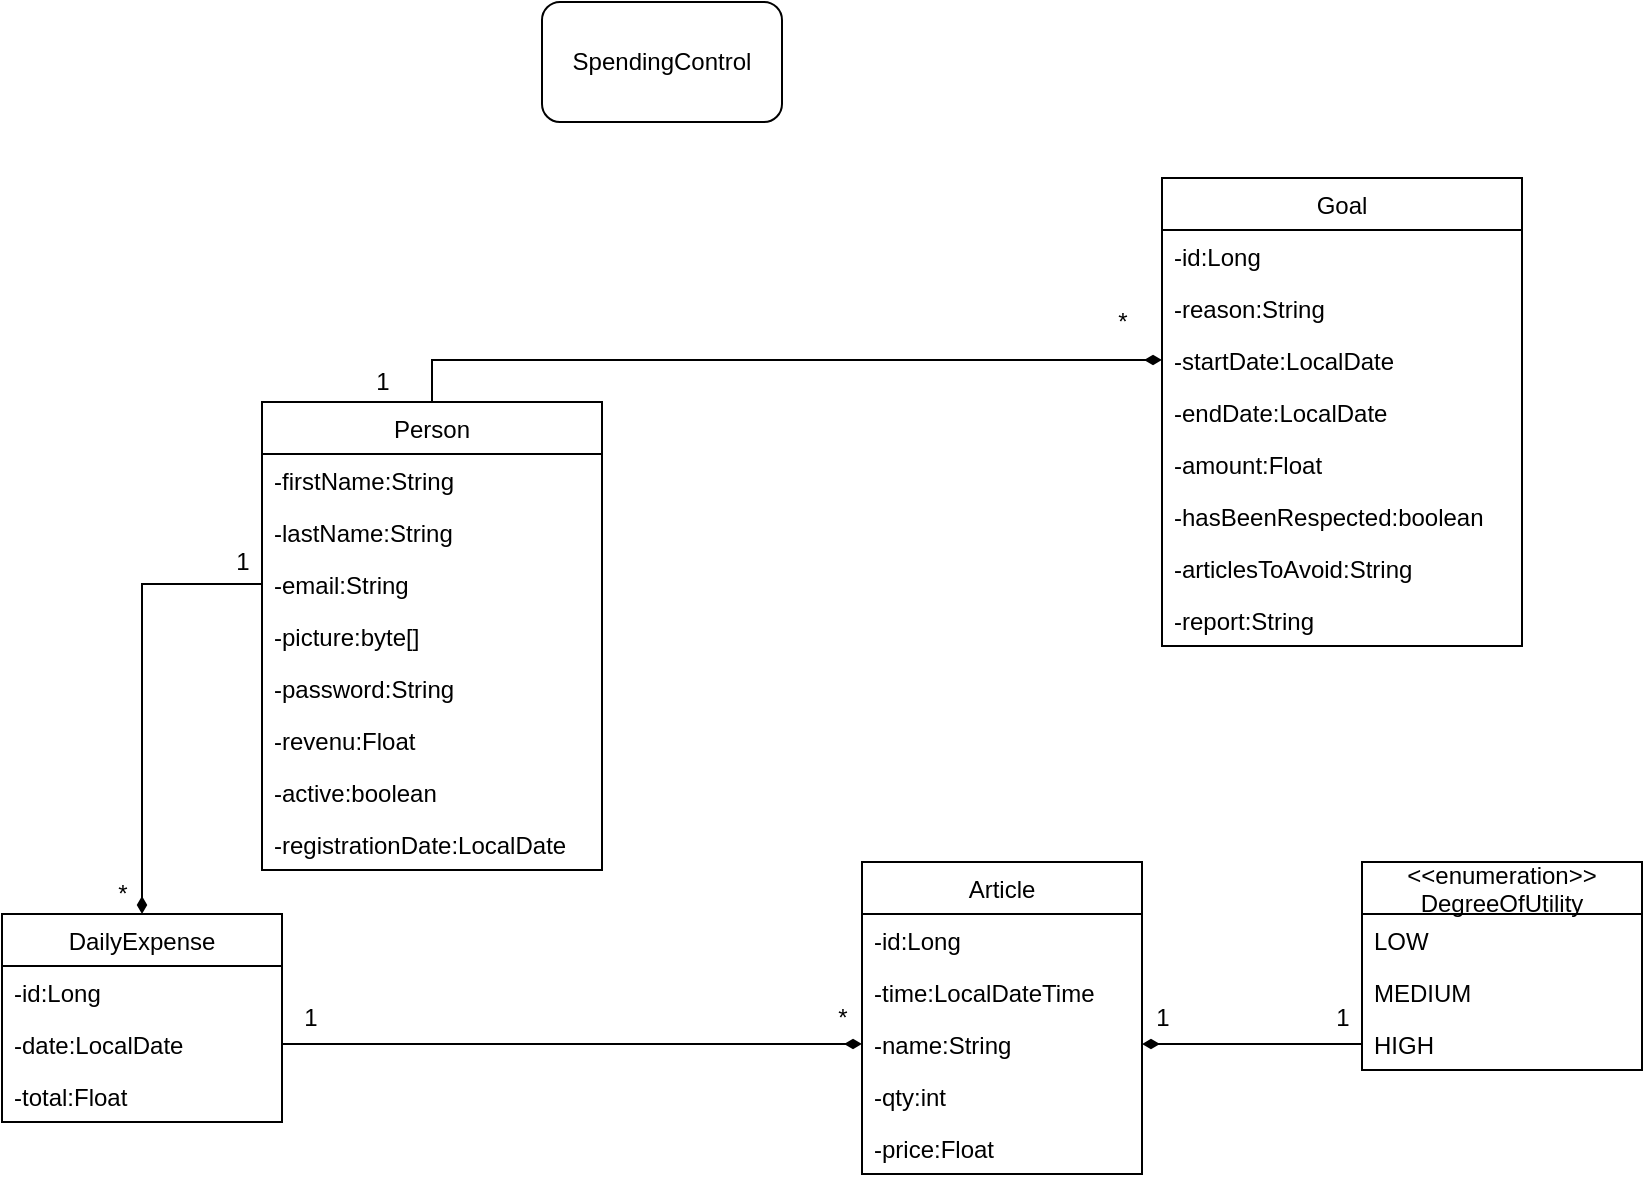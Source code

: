 <mxfile version="15.0.2" type="device"><diagram id="7PgZHXMlc-hrsGO5guMw" name="Page-1"><mxGraphModel dx="1483" dy="1950" grid="1" gridSize="10" guides="1" tooltips="1" connect="1" arrows="1" fold="1" page="1" pageScale="1" pageWidth="827" pageHeight="1169" math="0" shadow="0"><root><mxCell id="0"/><mxCell id="1" parent="0"/><mxCell id="2PNF78hyK9m-dnD1vxBD-30" style="edgeStyle=orthogonalEdgeStyle;rounded=0;orthogonalLoop=1;jettySize=auto;html=1;exitX=0.5;exitY=0;exitDx=0;exitDy=0;startArrow=none;startFill=0;endArrow=diamondThin;endFill=1;" parent="1" source="2PNF78hyK9m-dnD1vxBD-1" target="2PNF78hyK9m-dnD1vxBD-27" edge="1"><mxGeometry relative="1" as="geometry"/></mxCell><mxCell id="2PNF78hyK9m-dnD1vxBD-1" value="Person" style="swimlane;fontStyle=0;childLayout=stackLayout;horizontal=1;startSize=26;fillColor=none;horizontalStack=0;resizeParent=1;resizeParentMax=0;resizeLast=0;collapsible=1;marginBottom=0;" parent="1" vertex="1"><mxGeometry x="380" y="50" width="170" height="234" as="geometry"/></mxCell><mxCell id="2PNF78hyK9m-dnD1vxBD-2" value="-firstName:String" style="text;strokeColor=none;fillColor=none;align=left;verticalAlign=top;spacingLeft=4;spacingRight=4;overflow=hidden;rotatable=0;points=[[0,0.5],[1,0.5]];portConstraint=eastwest;" parent="2PNF78hyK9m-dnD1vxBD-1" vertex="1"><mxGeometry y="26" width="170" height="26" as="geometry"/></mxCell><mxCell id="2PNF78hyK9m-dnD1vxBD-3" value="-lastName:String" style="text;strokeColor=none;fillColor=none;align=left;verticalAlign=top;spacingLeft=4;spacingRight=4;overflow=hidden;rotatable=0;points=[[0,0.5],[1,0.5]];portConstraint=eastwest;" parent="2PNF78hyK9m-dnD1vxBD-1" vertex="1"><mxGeometry y="52" width="170" height="26" as="geometry"/></mxCell><mxCell id="2PNF78hyK9m-dnD1vxBD-4" value="-email:String" style="text;strokeColor=none;fillColor=none;align=left;verticalAlign=top;spacingLeft=4;spacingRight=4;overflow=hidden;rotatable=0;points=[[0,0.5],[1,0.5]];portConstraint=eastwest;" parent="2PNF78hyK9m-dnD1vxBD-1" vertex="1"><mxGeometry y="78" width="170" height="26" as="geometry"/></mxCell><mxCell id="2PNF78hyK9m-dnD1vxBD-57" value="-picture:byte[]" style="text;strokeColor=none;fillColor=none;align=left;verticalAlign=top;spacingLeft=4;spacingRight=4;overflow=hidden;rotatable=0;points=[[0,0.5],[1,0.5]];portConstraint=eastwest;" parent="2PNF78hyK9m-dnD1vxBD-1" vertex="1"><mxGeometry y="104" width="170" height="26" as="geometry"/></mxCell><mxCell id="2PNF78hyK9m-dnD1vxBD-46" value="-password:String" style="text;strokeColor=none;fillColor=none;align=left;verticalAlign=top;spacingLeft=4;spacingRight=4;overflow=hidden;rotatable=0;points=[[0,0.5],[1,0.5]];portConstraint=eastwest;" parent="2PNF78hyK9m-dnD1vxBD-1" vertex="1"><mxGeometry y="130" width="170" height="26" as="geometry"/></mxCell><mxCell id="2PNF78hyK9m-dnD1vxBD-5" value="-revenu:Float" style="text;strokeColor=none;fillColor=none;align=left;verticalAlign=top;spacingLeft=4;spacingRight=4;overflow=hidden;rotatable=0;points=[[0,0.5],[1,0.5]];portConstraint=eastwest;" parent="2PNF78hyK9m-dnD1vxBD-1" vertex="1"><mxGeometry y="156" width="170" height="26" as="geometry"/></mxCell><mxCell id="2PNF78hyK9m-dnD1vxBD-35" value="-active:boolean" style="text;strokeColor=none;fillColor=none;align=left;verticalAlign=top;spacingLeft=4;spacingRight=4;overflow=hidden;rotatable=0;points=[[0,0.5],[1,0.5]];portConstraint=eastwest;" parent="2PNF78hyK9m-dnD1vxBD-1" vertex="1"><mxGeometry y="182" width="170" height="26" as="geometry"/></mxCell><mxCell id="2PNF78hyK9m-dnD1vxBD-56" value="-registrationDate:LocalDate" style="text;strokeColor=none;fillColor=none;align=left;verticalAlign=top;spacingLeft=4;spacingRight=4;overflow=hidden;rotatable=0;points=[[0,0.5],[1,0.5]];portConstraint=eastwest;" parent="2PNF78hyK9m-dnD1vxBD-1" vertex="1"><mxGeometry y="208" width="170" height="26" as="geometry"/></mxCell><mxCell id="2PNF78hyK9m-dnD1vxBD-20" style="edgeStyle=orthogonalEdgeStyle;rounded=0;orthogonalLoop=1;jettySize=auto;html=1;entryX=0;entryY=0.5;entryDx=0;entryDy=0;endArrow=none;endFill=0;startArrow=diamondThin;startFill=1;" parent="1" source="2PNF78hyK9m-dnD1vxBD-7" target="2PNF78hyK9m-dnD1vxBD-4" edge="1"><mxGeometry relative="1" as="geometry"/></mxCell><mxCell id="2PNF78hyK9m-dnD1vxBD-7" value="DailyExpense" style="swimlane;fontStyle=0;childLayout=stackLayout;horizontal=1;startSize=26;fillColor=none;horizontalStack=0;resizeParent=1;resizeParentMax=0;resizeLast=0;collapsible=1;marginBottom=0;" parent="1" vertex="1"><mxGeometry x="250" y="306" width="140" height="104" as="geometry"/></mxCell><mxCell id="2PNF78hyK9m-dnD1vxBD-8" value="-id:Long" style="text;strokeColor=none;fillColor=none;align=left;verticalAlign=top;spacingLeft=4;spacingRight=4;overflow=hidden;rotatable=0;points=[[0,0.5],[1,0.5]];portConstraint=eastwest;" parent="2PNF78hyK9m-dnD1vxBD-7" vertex="1"><mxGeometry y="26" width="140" height="26" as="geometry"/></mxCell><mxCell id="2PNF78hyK9m-dnD1vxBD-9" value="-date:LocalDate" style="text;strokeColor=none;fillColor=none;align=left;verticalAlign=top;spacingLeft=4;spacingRight=4;overflow=hidden;rotatable=0;points=[[0,0.5],[1,0.5]];portConstraint=eastwest;" parent="2PNF78hyK9m-dnD1vxBD-7" vertex="1"><mxGeometry y="52" width="140" height="26" as="geometry"/></mxCell><mxCell id="2PNF78hyK9m-dnD1vxBD-10" value="-total:Float" style="text;strokeColor=none;fillColor=none;align=left;verticalAlign=top;spacingLeft=4;spacingRight=4;overflow=hidden;rotatable=0;points=[[0,0.5],[1,0.5]];portConstraint=eastwest;" parent="2PNF78hyK9m-dnD1vxBD-7" vertex="1"><mxGeometry y="78" width="140" height="26" as="geometry"/></mxCell><mxCell id="2PNF78hyK9m-dnD1vxBD-11" value="Article" style="swimlane;fontStyle=0;childLayout=stackLayout;horizontal=1;startSize=26;fillColor=none;horizontalStack=0;resizeParent=1;resizeParentMax=0;resizeLast=0;collapsible=1;marginBottom=0;" parent="1" vertex="1"><mxGeometry x="680" y="280" width="140" height="156" as="geometry"/></mxCell><mxCell id="2PNF78hyK9m-dnD1vxBD-12" value="-id:Long" style="text;strokeColor=none;fillColor=none;align=left;verticalAlign=top;spacingLeft=4;spacingRight=4;overflow=hidden;rotatable=0;points=[[0,0.5],[1,0.5]];portConstraint=eastwest;" parent="2PNF78hyK9m-dnD1vxBD-11" vertex="1"><mxGeometry y="26" width="140" height="26" as="geometry"/></mxCell><mxCell id="2PNF78hyK9m-dnD1vxBD-18" value="-time:LocalDateTime" style="text;strokeColor=none;fillColor=none;align=left;verticalAlign=top;spacingLeft=4;spacingRight=4;overflow=hidden;rotatable=0;points=[[0,0.5],[1,0.5]];portConstraint=eastwest;" parent="2PNF78hyK9m-dnD1vxBD-11" vertex="1"><mxGeometry y="52" width="140" height="26" as="geometry"/></mxCell><mxCell id="2PNF78hyK9m-dnD1vxBD-13" value="-name:String" style="text;strokeColor=none;fillColor=none;align=left;verticalAlign=top;spacingLeft=4;spacingRight=4;overflow=hidden;rotatable=0;points=[[0,0.5],[1,0.5]];portConstraint=eastwest;" parent="2PNF78hyK9m-dnD1vxBD-11" vertex="1"><mxGeometry y="78" width="140" height="26" as="geometry"/></mxCell><mxCell id="2PNF78hyK9m-dnD1vxBD-15" value="-qty:int" style="text;strokeColor=none;fillColor=none;align=left;verticalAlign=top;spacingLeft=4;spacingRight=4;overflow=hidden;rotatable=0;points=[[0,0.5],[1,0.5]];portConstraint=eastwest;" parent="2PNF78hyK9m-dnD1vxBD-11" vertex="1"><mxGeometry y="104" width="140" height="26" as="geometry"/></mxCell><mxCell id="2PNF78hyK9m-dnD1vxBD-14" value="-price:Float" style="text;strokeColor=none;fillColor=none;align=left;verticalAlign=top;spacingLeft=4;spacingRight=4;overflow=hidden;rotatable=0;points=[[0,0.5],[1,0.5]];portConstraint=eastwest;" parent="2PNF78hyK9m-dnD1vxBD-11" vertex="1"><mxGeometry y="130" width="140" height="26" as="geometry"/></mxCell><mxCell id="2PNF78hyK9m-dnD1vxBD-19" style="edgeStyle=orthogonalEdgeStyle;rounded=0;orthogonalLoop=1;jettySize=auto;html=1;exitX=1;exitY=0.5;exitDx=0;exitDy=0;endArrow=diamondThin;endFill=1;" parent="1" source="2PNF78hyK9m-dnD1vxBD-9" target="2PNF78hyK9m-dnD1vxBD-13" edge="1"><mxGeometry relative="1" as="geometry"/></mxCell><mxCell id="2PNF78hyK9m-dnD1vxBD-21" value="1" style="text;html=1;align=center;verticalAlign=middle;resizable=0;points=[];autosize=1;strokeColor=none;" parent="1" vertex="1"><mxGeometry x="360" y="120" width="20" height="20" as="geometry"/></mxCell><mxCell id="2PNF78hyK9m-dnD1vxBD-22" value="*" style="text;html=1;align=center;verticalAlign=middle;resizable=0;points=[];autosize=1;strokeColor=none;" parent="1" vertex="1"><mxGeometry x="300" y="286" width="20" height="20" as="geometry"/></mxCell><mxCell id="2PNF78hyK9m-dnD1vxBD-23" value="1" style="text;html=1;align=center;verticalAlign=middle;resizable=0;points=[];autosize=1;strokeColor=none;" parent="1" vertex="1"><mxGeometry x="394" y="348" width="20" height="20" as="geometry"/></mxCell><mxCell id="2PNF78hyK9m-dnD1vxBD-24" value="*" style="text;html=1;align=center;verticalAlign=middle;resizable=0;points=[];autosize=1;strokeColor=none;" parent="1" vertex="1"><mxGeometry x="660" y="348" width="20" height="20" as="geometry"/></mxCell><mxCell id="2PNF78hyK9m-dnD1vxBD-25" value="Goal" style="swimlane;fontStyle=0;childLayout=stackLayout;horizontal=1;startSize=26;fillColor=none;horizontalStack=0;resizeParent=1;resizeParentMax=0;resizeLast=0;collapsible=1;marginBottom=0;" parent="1" vertex="1"><mxGeometry x="830" y="-62" width="180" height="234" as="geometry"/></mxCell><mxCell id="2PNF78hyK9m-dnD1vxBD-26" value="-id:Long" style="text;strokeColor=none;fillColor=none;align=left;verticalAlign=top;spacingLeft=4;spacingRight=4;overflow=hidden;rotatable=0;points=[[0,0.5],[1,0.5]];portConstraint=eastwest;" parent="2PNF78hyK9m-dnD1vxBD-25" vertex="1"><mxGeometry y="26" width="180" height="26" as="geometry"/></mxCell><mxCell id="2PNF78hyK9m-dnD1vxBD-55" value="-reason:String" style="text;strokeColor=none;fillColor=none;align=left;verticalAlign=top;spacingLeft=4;spacingRight=4;overflow=hidden;rotatable=0;points=[[0,0.5],[1,0.5]];portConstraint=eastwest;" parent="2PNF78hyK9m-dnD1vxBD-25" vertex="1"><mxGeometry y="52" width="180" height="26" as="geometry"/></mxCell><mxCell id="2PNF78hyK9m-dnD1vxBD-27" value="-startDate:LocalDate" style="text;strokeColor=none;fillColor=none;align=left;verticalAlign=top;spacingLeft=4;spacingRight=4;overflow=hidden;rotatable=0;points=[[0,0.5],[1,0.5]];portConstraint=eastwest;" parent="2PNF78hyK9m-dnD1vxBD-25" vertex="1"><mxGeometry y="78" width="180" height="26" as="geometry"/></mxCell><mxCell id="2PNF78hyK9m-dnD1vxBD-28" value="-endDate:LocalDate" style="text;strokeColor=none;fillColor=none;align=left;verticalAlign=top;spacingLeft=4;spacingRight=4;overflow=hidden;rotatable=0;points=[[0,0.5],[1,0.5]];portConstraint=eastwest;" parent="2PNF78hyK9m-dnD1vxBD-25" vertex="1"><mxGeometry y="104" width="180" height="26" as="geometry"/></mxCell><mxCell id="2PNF78hyK9m-dnD1vxBD-36" value="-amount:Float" style="text;strokeColor=none;fillColor=none;align=left;verticalAlign=top;spacingLeft=4;spacingRight=4;overflow=hidden;rotatable=0;points=[[0,0.5],[1,0.5]];portConstraint=eastwest;" parent="2PNF78hyK9m-dnD1vxBD-25" vertex="1"><mxGeometry y="130" width="180" height="26" as="geometry"/></mxCell><mxCell id="2PNF78hyK9m-dnD1vxBD-29" value="-hasBeenRespected:boolean" style="text;strokeColor=none;fillColor=none;align=left;verticalAlign=top;spacingLeft=4;spacingRight=4;overflow=hidden;rotatable=0;points=[[0,0.5],[1,0.5]];portConstraint=eastwest;" parent="2PNF78hyK9m-dnD1vxBD-25" vertex="1"><mxGeometry y="156" width="180" height="26" as="geometry"/></mxCell><mxCell id="2PNF78hyK9m-dnD1vxBD-58" value="-articlesToAvoid:String" style="text;strokeColor=none;fillColor=none;align=left;verticalAlign=top;spacingLeft=4;spacingRight=4;overflow=hidden;rotatable=0;points=[[0,0.5],[1,0.5]];portConstraint=eastwest;" parent="2PNF78hyK9m-dnD1vxBD-25" vertex="1"><mxGeometry y="182" width="180" height="26" as="geometry"/></mxCell><mxCell id="2PNF78hyK9m-dnD1vxBD-59" value="-report:String" style="text;strokeColor=none;fillColor=none;align=left;verticalAlign=top;spacingLeft=4;spacingRight=4;overflow=hidden;rotatable=0;points=[[0,0.5],[1,0.5]];portConstraint=eastwest;" parent="2PNF78hyK9m-dnD1vxBD-25" vertex="1"><mxGeometry y="208" width="180" height="26" as="geometry"/></mxCell><mxCell id="2PNF78hyK9m-dnD1vxBD-31" value="1" style="text;html=1;align=center;verticalAlign=middle;resizable=0;points=[];autosize=1;strokeColor=none;" parent="1" vertex="1"><mxGeometry x="430" y="30" width="20" height="20" as="geometry"/></mxCell><mxCell id="2PNF78hyK9m-dnD1vxBD-32" value="*" style="text;html=1;align=center;verticalAlign=middle;resizable=0;points=[];autosize=1;strokeColor=none;" parent="1" vertex="1"><mxGeometry x="800" width="20" height="20" as="geometry"/></mxCell><mxCell id="2PNF78hyK9m-dnD1vxBD-33" value="SpendingControl" style="rounded=1;whiteSpace=wrap;html=1;" parent="1" vertex="1"><mxGeometry x="520" y="-150" width="120" height="60" as="geometry"/></mxCell><mxCell id="2PNF78hyK9m-dnD1vxBD-47" value="&lt;&lt;enumeration&gt;&gt;&#10;DegreeOfUtility" style="swimlane;fontStyle=0;childLayout=stackLayout;horizontal=1;startSize=26;fillColor=none;horizontalStack=0;resizeParent=1;resizeParentMax=0;resizeLast=0;collapsible=1;marginBottom=0;" parent="1" vertex="1"><mxGeometry x="930" y="280" width="140" height="104" as="geometry"/></mxCell><mxCell id="2PNF78hyK9m-dnD1vxBD-48" value="LOW" style="text;strokeColor=none;fillColor=none;align=left;verticalAlign=top;spacingLeft=4;spacingRight=4;overflow=hidden;rotatable=0;points=[[0,0.5],[1,0.5]];portConstraint=eastwest;" parent="2PNF78hyK9m-dnD1vxBD-47" vertex="1"><mxGeometry y="26" width="140" height="26" as="geometry"/></mxCell><mxCell id="2PNF78hyK9m-dnD1vxBD-49" value="MEDIUM" style="text;strokeColor=none;fillColor=none;align=left;verticalAlign=top;spacingLeft=4;spacingRight=4;overflow=hidden;rotatable=0;points=[[0,0.5],[1,0.5]];portConstraint=eastwest;" parent="2PNF78hyK9m-dnD1vxBD-47" vertex="1"><mxGeometry y="52" width="140" height="26" as="geometry"/></mxCell><mxCell id="2PNF78hyK9m-dnD1vxBD-50" value="HIGH" style="text;strokeColor=none;fillColor=none;align=left;verticalAlign=top;spacingLeft=4;spacingRight=4;overflow=hidden;rotatable=0;points=[[0,0.5],[1,0.5]];portConstraint=eastwest;" parent="2PNF78hyK9m-dnD1vxBD-47" vertex="1"><mxGeometry y="78" width="140" height="26" as="geometry"/></mxCell><mxCell id="2PNF78hyK9m-dnD1vxBD-51" style="edgeStyle=orthogonalEdgeStyle;rounded=0;orthogonalLoop=1;jettySize=auto;html=1;exitX=1;exitY=0.5;exitDx=0;exitDy=0;entryX=0;entryY=0.5;entryDx=0;entryDy=0;startArrow=diamondThin;startFill=1;endArrow=none;endFill=0;" parent="1" source="2PNF78hyK9m-dnD1vxBD-13" target="2PNF78hyK9m-dnD1vxBD-50" edge="1"><mxGeometry relative="1" as="geometry"/></mxCell><mxCell id="2PNF78hyK9m-dnD1vxBD-52" value="1" style="text;html=1;align=center;verticalAlign=middle;resizable=0;points=[];autosize=1;strokeColor=none;" parent="1" vertex="1"><mxGeometry x="820" y="348" width="20" height="20" as="geometry"/></mxCell><mxCell id="2PNF78hyK9m-dnD1vxBD-53" value="1" style="text;html=1;align=center;verticalAlign=middle;resizable=0;points=[];autosize=1;strokeColor=none;" parent="1" vertex="1"><mxGeometry x="910" y="348" width="20" height="20" as="geometry"/></mxCell></root></mxGraphModel></diagram></mxfile>
